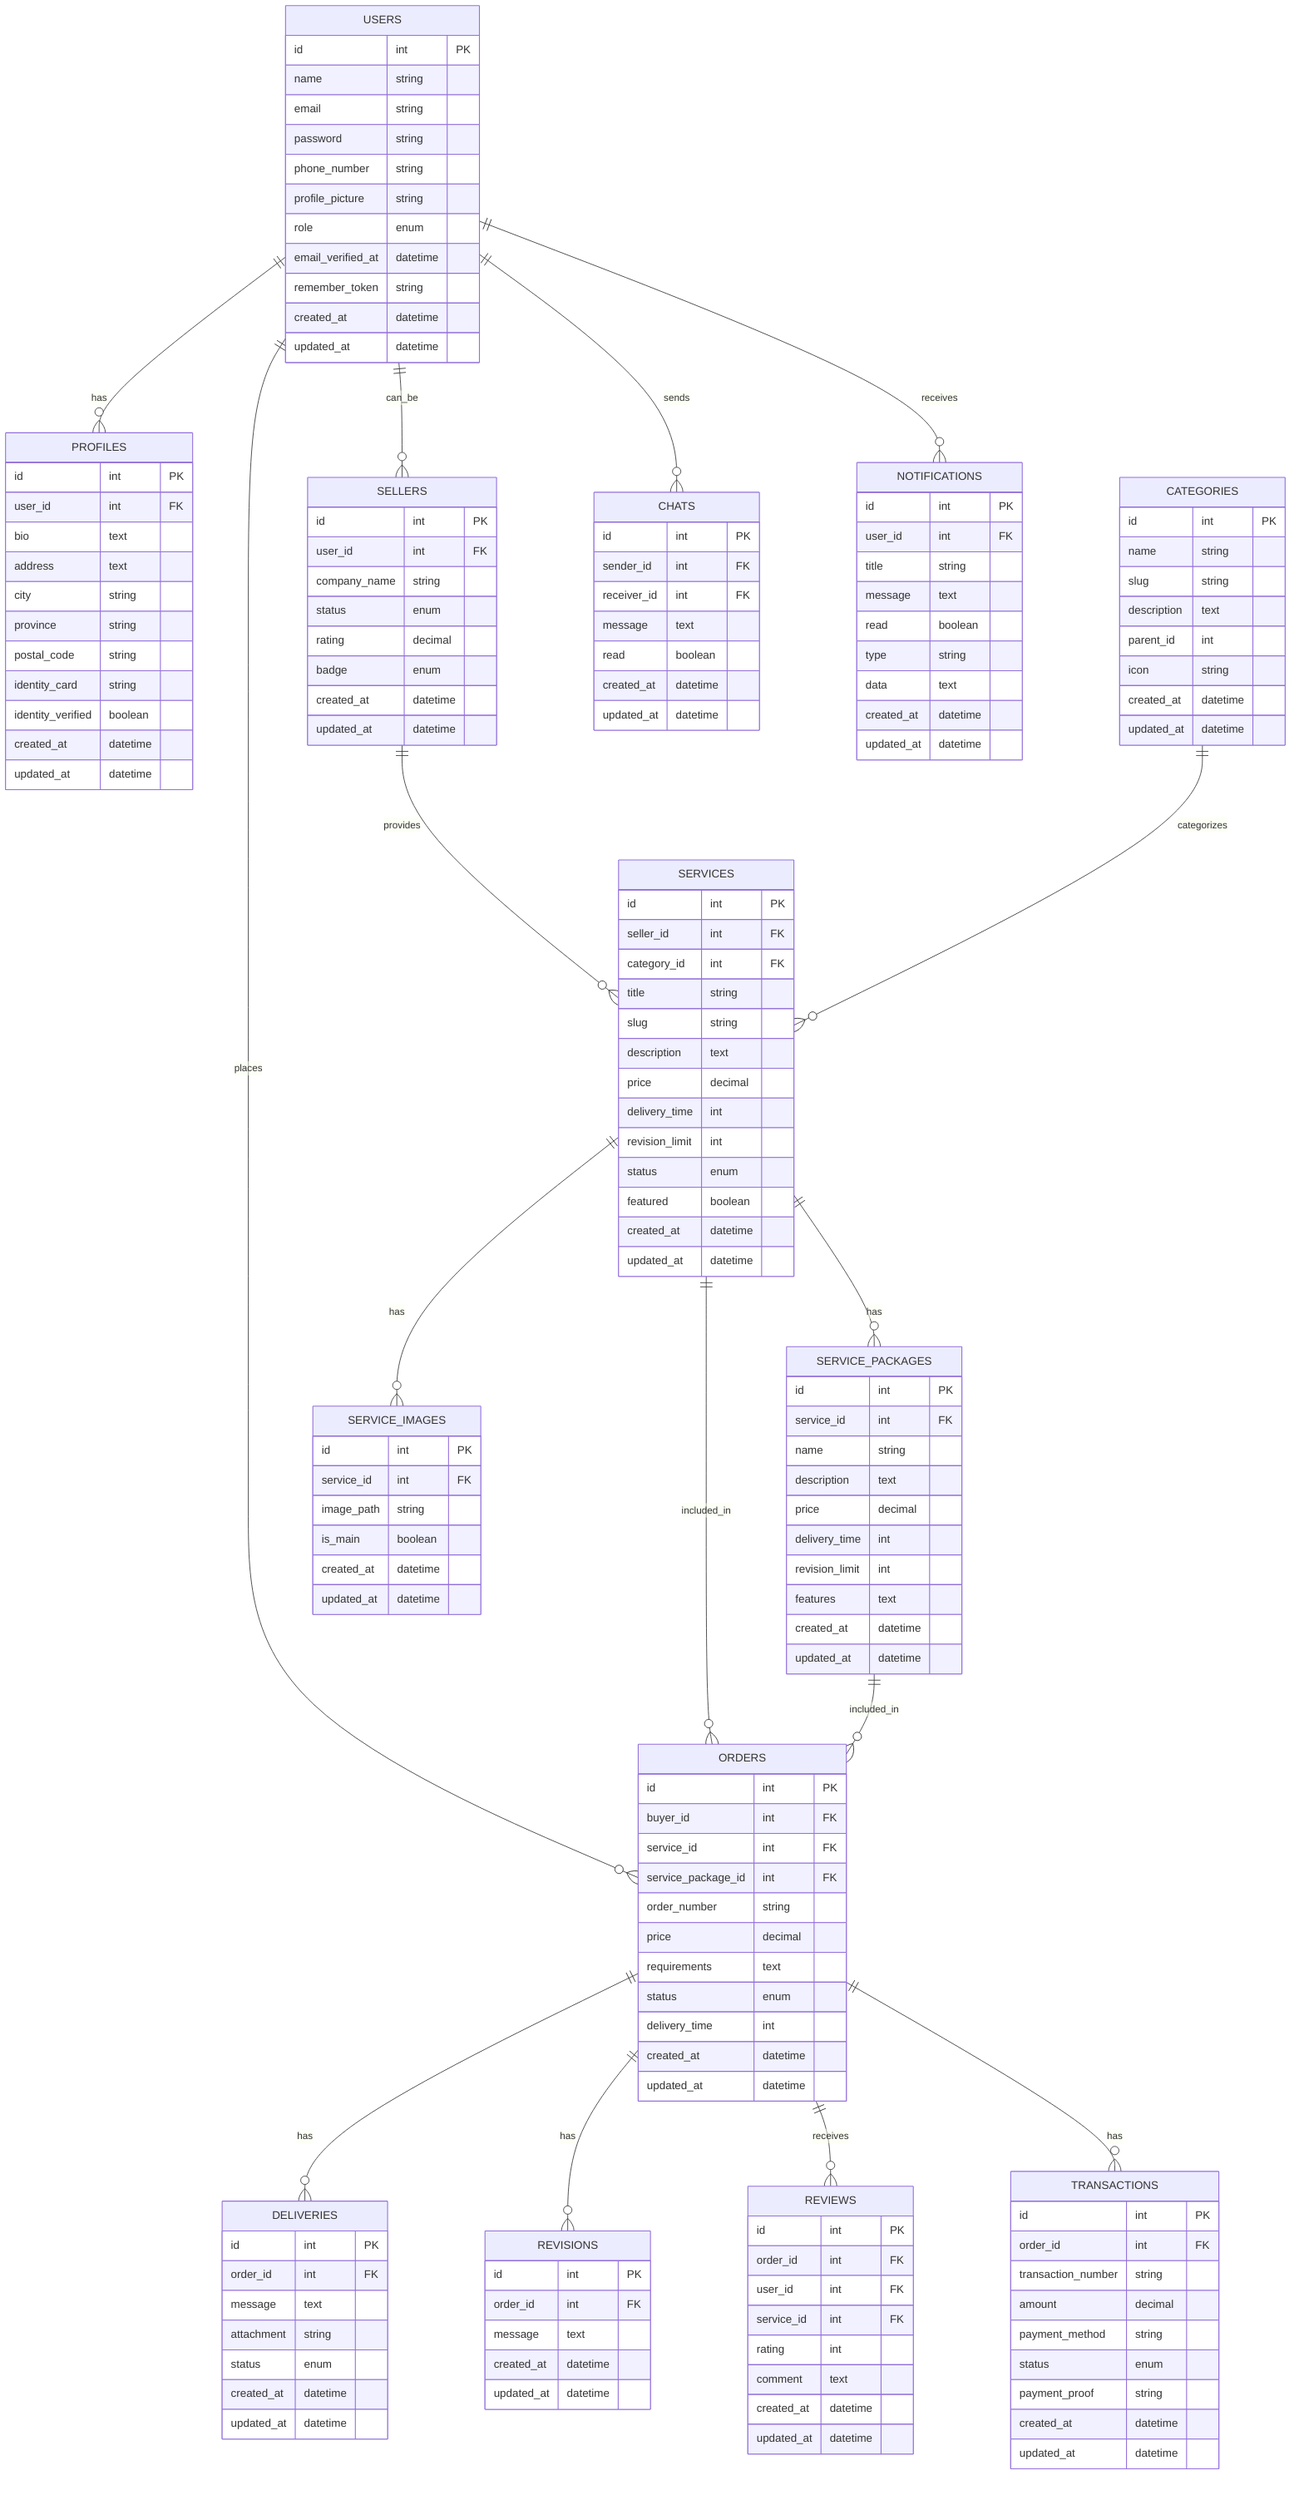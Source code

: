 erDiagram
    USERS {
        id int PK
        name string
        email string
        password string
        phone_number string
        profile_picture string
        role enum
        email_verified_at datetime
        remember_token string
        created_at datetime
        updated_at datetime
    }
    
    PROFILES {
        id int PK
        user_id int FK
        bio text
        address text
        city string
        province string
        postal_code string
        identity_card string
        identity_verified boolean
        created_at datetime
        updated_at datetime
    }
    
    SELLERS {
        id int PK
        user_id int FK
        company_name string
        status enum
        rating decimal
        badge enum
        created_at datetime
        updated_at datetime
    }
    
    CATEGORIES {
        id int PK
        name string
        slug string
        description text
        parent_id int
        icon string
        created_at datetime
        updated_at datetime
    }
    
    SERVICES {
        id int PK
        seller_id int FK
        category_id int FK
        title string
        slug string
        description text
        price decimal
        delivery_time int
        revision_limit int
        status enum
        featured boolean
        created_at datetime
        updated_at datetime
    }
    
    SERVICE_PACKAGES {
        id int PK
        service_id int FK
        name string
        description text
        price decimal
        delivery_time int
        revision_limit int
        features text
        created_at datetime
        updated_at datetime
    }
    
    SERVICE_IMAGES {
        id int PK
        service_id int FK
        image_path string
        is_main boolean
        created_at datetime
        updated_at datetime
    }
    
    ORDERS {
        id int PK
        buyer_id int FK
        service_id int FK
        service_package_id int FK
        order_number string
        price decimal
        requirements text
        status enum
        delivery_time int
        created_at datetime
        updated_at datetime
    }
    
    DELIVERIES {
        id int PK
        order_id int FK
        message text
        attachment string
        status enum
        created_at datetime
        updated_at datetime
    }
    
    REVISIONS {
        id int PK
        order_id int FK
        message text
        created_at datetime
        updated_at datetime
    }
    
    REVIEWS {
        id int PK
        order_id int FK
        user_id int FK
        service_id int FK
        rating int
        comment text
        created_at datetime
        updated_at datetime
    }
    
    TRANSACTIONS {
        id int PK
        order_id int FK
        transaction_number string
        amount decimal
        payment_method string
        status enum
        payment_proof string
        created_at datetime
        updated_at datetime
    }
    
    CHATS {
        id int PK
        sender_id int FK
        receiver_id int FK
        message text
        read boolean
        created_at datetime
        updated_at datetime
    }
    
    NOTIFICATIONS {
        id int PK
        user_id int FK
        title string
        message text
        read boolean
        type string
        data text
        created_at datetime
        updated_at datetime
    }

    USERS ||--o{ PROFILES : has
    USERS ||--o{ SELLERS : can_be
    SELLERS ||--o{ SERVICES : provides
    CATEGORIES ||--o{ SERVICES : categorizes
    SERVICES ||--o{ SERVICE_PACKAGES : has
    SERVICES ||--o{ SERVICE_IMAGES : has
    USERS ||--o{ ORDERS : places
    SERVICES ||--o{ ORDERS : included_in
    SERVICE_PACKAGES ||--o{ ORDERS : included_in
    ORDERS ||--o{ DELIVERIES : has
    ORDERS ||--o{ REVISIONS : has
    ORDERS ||--o{ REVIEWS : receives
    ORDERS ||--o{ TRANSACTIONS : has
    USERS ||--o{ CHATS : sends
    USERS ||--o{ NOTIFICATIONS : receives